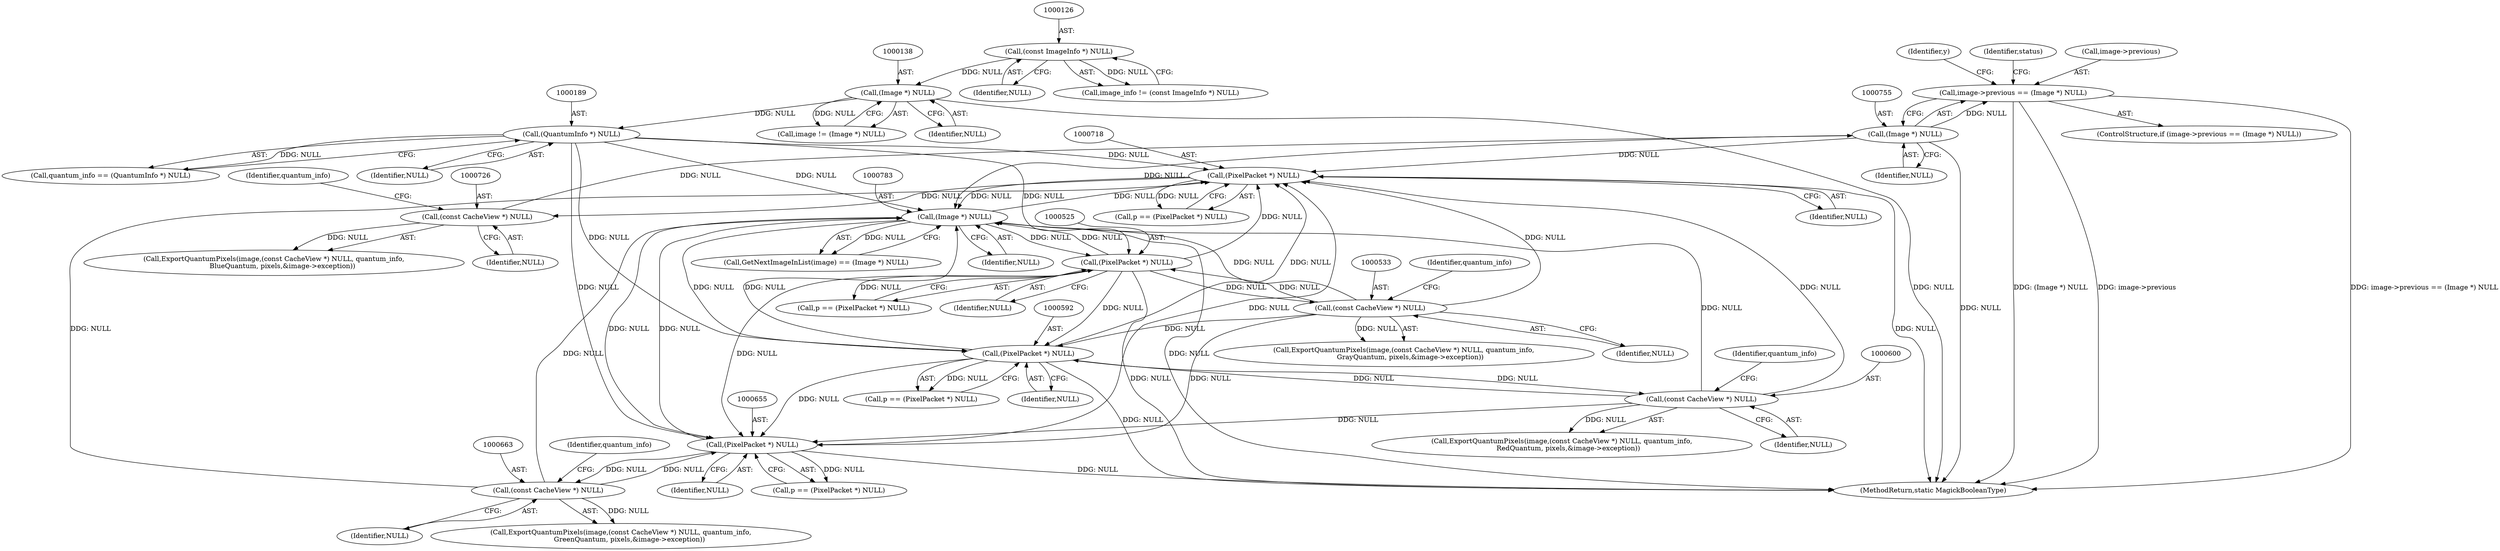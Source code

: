 digraph "0_ImageMagick_97566cf2806c0a5a86e884c96831a0c3b1ec6c20@pointer" {
"1000750" [label="(Call,image->previous == (Image *) NULL)"];
"1000754" [label="(Call,(Image *) NULL)"];
"1000725" [label="(Call,(const CacheView *) NULL)"];
"1000717" [label="(Call,(PixelPacket *) NULL)"];
"1000654" [label="(Call,(PixelPacket *) NULL)"];
"1000188" [label="(Call,(QuantumInfo *) NULL)"];
"1000137" [label="(Call,(Image *) NULL)"];
"1000125" [label="(Call,(const ImageInfo *) NULL)"];
"1000662" [label="(Call,(const CacheView *) NULL)"];
"1000782" [label="(Call,(Image *) NULL)"];
"1000524" [label="(Call,(PixelPacket *) NULL)"];
"1000532" [label="(Call,(const CacheView *) NULL)"];
"1000591" [label="(Call,(PixelPacket *) NULL)"];
"1000599" [label="(Call,(const CacheView *) NULL)"];
"1000826" [label="(MethodReturn,static MagickBooleanType)"];
"1000664" [label="(Identifier,NULL)"];
"1000662" [label="(Call,(const CacheView *) NULL)"];
"1000754" [label="(Call,(Image *) NULL)"];
"1000125" [label="(Call,(const ImageInfo *) NULL)"];
"1000782" [label="(Call,(Image *) NULL)"];
"1000127" [label="(Identifier,NULL)"];
"1000719" [label="(Identifier,NULL)"];
"1000601" [label="(Identifier,NULL)"];
"1000749" [label="(ControlStructure,if (image->previous == (Image *) NULL))"];
"1000698" [label="(Identifier,y)"];
"1000186" [label="(Call,quantum_info == (QuantumInfo *) NULL)"];
"1000593" [label="(Identifier,NULL)"];
"1000660" [label="(Call,ExportQuantumPixels(image,(const CacheView *) NULL, quantum_info,\n        GreenQuantum, pixels,&image->exception))"];
"1000665" [label="(Identifier,quantum_info)"];
"1000602" [label="(Identifier,quantum_info)"];
"1000759" [label="(Identifier,status)"];
"1000532" [label="(Call,(const CacheView *) NULL)"];
"1000728" [label="(Identifier,quantum_info)"];
"1000524" [label="(Call,(PixelPacket *) NULL)"];
"1000123" [label="(Call,image_info != (const ImageInfo *) NULL)"];
"1000756" [label="(Identifier,NULL)"];
"1000522" [label="(Call,p == (PixelPacket *) NULL)"];
"1000715" [label="(Call,p == (PixelPacket *) NULL)"];
"1000135" [label="(Call,image != (Image *) NULL)"];
"1000188" [label="(Call,(QuantumInfo *) NULL)"];
"1000723" [label="(Call,ExportQuantumPixels(image,(const CacheView *) NULL, quantum_info,\n        BlueQuantum, pixels,&image->exception))"];
"1000784" [label="(Identifier,NULL)"];
"1000779" [label="(Call,GetNextImageInList(image) == (Image *) NULL)"];
"1000137" [label="(Call,(Image *) NULL)"];
"1000591" [label="(Call,(PixelPacket *) NULL)"];
"1000725" [label="(Call,(const CacheView *) NULL)"];
"1000599" [label="(Call,(const CacheView *) NULL)"];
"1000190" [label="(Identifier,NULL)"];
"1000597" [label="(Call,ExportQuantumPixels(image,(const CacheView *) NULL, quantum_info,\n      RedQuantum, pixels,&image->exception))"];
"1000652" [label="(Call,p == (PixelPacket *) NULL)"];
"1000589" [label="(Call,p == (PixelPacket *) NULL)"];
"1000530" [label="(Call,ExportQuantumPixels(image,(const CacheView *) NULL, quantum_info,\n      GrayQuantum, pixels,&image->exception))"];
"1000656" [label="(Identifier,NULL)"];
"1000654" [label="(Call,(PixelPacket *) NULL)"];
"1000526" [label="(Identifier,NULL)"];
"1000727" [label="(Identifier,NULL)"];
"1000751" [label="(Call,image->previous)"];
"1000139" [label="(Identifier,NULL)"];
"1000750" [label="(Call,image->previous == (Image *) NULL)"];
"1000535" [label="(Identifier,quantum_info)"];
"1000534" [label="(Identifier,NULL)"];
"1000717" [label="(Call,(PixelPacket *) NULL)"];
"1000750" -> "1000749"  [label="AST: "];
"1000750" -> "1000754"  [label="CFG: "];
"1000751" -> "1000750"  [label="AST: "];
"1000754" -> "1000750"  [label="AST: "];
"1000759" -> "1000750"  [label="CFG: "];
"1000698" -> "1000750"  [label="CFG: "];
"1000750" -> "1000826"  [label="DDG: (Image *) NULL"];
"1000750" -> "1000826"  [label="DDG: image->previous"];
"1000750" -> "1000826"  [label="DDG: image->previous == (Image *) NULL"];
"1000754" -> "1000750"  [label="DDG: NULL"];
"1000754" -> "1000756"  [label="CFG: "];
"1000755" -> "1000754"  [label="AST: "];
"1000756" -> "1000754"  [label="AST: "];
"1000754" -> "1000826"  [label="DDG: NULL"];
"1000754" -> "1000717"  [label="DDG: NULL"];
"1000725" -> "1000754"  [label="DDG: NULL"];
"1000754" -> "1000782"  [label="DDG: NULL"];
"1000725" -> "1000723"  [label="AST: "];
"1000725" -> "1000727"  [label="CFG: "];
"1000726" -> "1000725"  [label="AST: "];
"1000727" -> "1000725"  [label="AST: "];
"1000728" -> "1000725"  [label="CFG: "];
"1000725" -> "1000723"  [label="DDG: NULL"];
"1000717" -> "1000725"  [label="DDG: NULL"];
"1000717" -> "1000715"  [label="AST: "];
"1000717" -> "1000719"  [label="CFG: "];
"1000718" -> "1000717"  [label="AST: "];
"1000719" -> "1000717"  [label="AST: "];
"1000715" -> "1000717"  [label="CFG: "];
"1000717" -> "1000826"  [label="DDG: NULL"];
"1000717" -> "1000715"  [label="DDG: NULL"];
"1000654" -> "1000717"  [label="DDG: NULL"];
"1000188" -> "1000717"  [label="DDG: NULL"];
"1000662" -> "1000717"  [label="DDG: NULL"];
"1000782" -> "1000717"  [label="DDG: NULL"];
"1000524" -> "1000717"  [label="DDG: NULL"];
"1000532" -> "1000717"  [label="DDG: NULL"];
"1000591" -> "1000717"  [label="DDG: NULL"];
"1000599" -> "1000717"  [label="DDG: NULL"];
"1000717" -> "1000782"  [label="DDG: NULL"];
"1000654" -> "1000652"  [label="AST: "];
"1000654" -> "1000656"  [label="CFG: "];
"1000655" -> "1000654"  [label="AST: "];
"1000656" -> "1000654"  [label="AST: "];
"1000652" -> "1000654"  [label="CFG: "];
"1000654" -> "1000826"  [label="DDG: NULL"];
"1000654" -> "1000652"  [label="DDG: NULL"];
"1000188" -> "1000654"  [label="DDG: NULL"];
"1000662" -> "1000654"  [label="DDG: NULL"];
"1000782" -> "1000654"  [label="DDG: NULL"];
"1000524" -> "1000654"  [label="DDG: NULL"];
"1000532" -> "1000654"  [label="DDG: NULL"];
"1000591" -> "1000654"  [label="DDG: NULL"];
"1000599" -> "1000654"  [label="DDG: NULL"];
"1000654" -> "1000662"  [label="DDG: NULL"];
"1000654" -> "1000782"  [label="DDG: NULL"];
"1000188" -> "1000186"  [label="AST: "];
"1000188" -> "1000190"  [label="CFG: "];
"1000189" -> "1000188"  [label="AST: "];
"1000190" -> "1000188"  [label="AST: "];
"1000186" -> "1000188"  [label="CFG: "];
"1000188" -> "1000186"  [label="DDG: NULL"];
"1000137" -> "1000188"  [label="DDG: NULL"];
"1000188" -> "1000524"  [label="DDG: NULL"];
"1000188" -> "1000591"  [label="DDG: NULL"];
"1000188" -> "1000782"  [label="DDG: NULL"];
"1000137" -> "1000135"  [label="AST: "];
"1000137" -> "1000139"  [label="CFG: "];
"1000138" -> "1000137"  [label="AST: "];
"1000139" -> "1000137"  [label="AST: "];
"1000135" -> "1000137"  [label="CFG: "];
"1000137" -> "1000826"  [label="DDG: NULL"];
"1000137" -> "1000135"  [label="DDG: NULL"];
"1000125" -> "1000137"  [label="DDG: NULL"];
"1000125" -> "1000123"  [label="AST: "];
"1000125" -> "1000127"  [label="CFG: "];
"1000126" -> "1000125"  [label="AST: "];
"1000127" -> "1000125"  [label="AST: "];
"1000123" -> "1000125"  [label="CFG: "];
"1000125" -> "1000123"  [label="DDG: NULL"];
"1000662" -> "1000660"  [label="AST: "];
"1000662" -> "1000664"  [label="CFG: "];
"1000663" -> "1000662"  [label="AST: "];
"1000664" -> "1000662"  [label="AST: "];
"1000665" -> "1000662"  [label="CFG: "];
"1000662" -> "1000660"  [label="DDG: NULL"];
"1000662" -> "1000782"  [label="DDG: NULL"];
"1000782" -> "1000779"  [label="AST: "];
"1000782" -> "1000784"  [label="CFG: "];
"1000783" -> "1000782"  [label="AST: "];
"1000784" -> "1000782"  [label="AST: "];
"1000779" -> "1000782"  [label="CFG: "];
"1000782" -> "1000826"  [label="DDG: NULL"];
"1000782" -> "1000524"  [label="DDG: NULL"];
"1000782" -> "1000591"  [label="DDG: NULL"];
"1000782" -> "1000779"  [label="DDG: NULL"];
"1000524" -> "1000782"  [label="DDG: NULL"];
"1000532" -> "1000782"  [label="DDG: NULL"];
"1000591" -> "1000782"  [label="DDG: NULL"];
"1000599" -> "1000782"  [label="DDG: NULL"];
"1000524" -> "1000522"  [label="AST: "];
"1000524" -> "1000526"  [label="CFG: "];
"1000525" -> "1000524"  [label="AST: "];
"1000526" -> "1000524"  [label="AST: "];
"1000522" -> "1000524"  [label="CFG: "];
"1000524" -> "1000826"  [label="DDG: NULL"];
"1000524" -> "1000522"  [label="DDG: NULL"];
"1000532" -> "1000524"  [label="DDG: NULL"];
"1000524" -> "1000532"  [label="DDG: NULL"];
"1000524" -> "1000591"  [label="DDG: NULL"];
"1000532" -> "1000530"  [label="AST: "];
"1000532" -> "1000534"  [label="CFG: "];
"1000533" -> "1000532"  [label="AST: "];
"1000534" -> "1000532"  [label="AST: "];
"1000535" -> "1000532"  [label="CFG: "];
"1000532" -> "1000530"  [label="DDG: NULL"];
"1000532" -> "1000591"  [label="DDG: NULL"];
"1000591" -> "1000589"  [label="AST: "];
"1000591" -> "1000593"  [label="CFG: "];
"1000592" -> "1000591"  [label="AST: "];
"1000593" -> "1000591"  [label="AST: "];
"1000589" -> "1000591"  [label="CFG: "];
"1000591" -> "1000826"  [label="DDG: NULL"];
"1000591" -> "1000589"  [label="DDG: NULL"];
"1000599" -> "1000591"  [label="DDG: NULL"];
"1000591" -> "1000599"  [label="DDG: NULL"];
"1000599" -> "1000597"  [label="AST: "];
"1000599" -> "1000601"  [label="CFG: "];
"1000600" -> "1000599"  [label="AST: "];
"1000601" -> "1000599"  [label="AST: "];
"1000602" -> "1000599"  [label="CFG: "];
"1000599" -> "1000597"  [label="DDG: NULL"];
}
